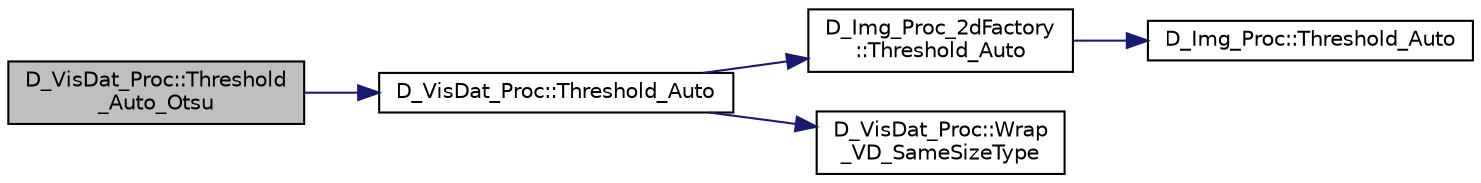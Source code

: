 digraph "D_VisDat_Proc::Threshold_Auto_Otsu"
{
 // LATEX_PDF_SIZE
  edge [fontname="Helvetica",fontsize="10",labelfontname="Helvetica",labelfontsize="10"];
  node [fontname="Helvetica",fontsize="10",shape=record];
  rankdir="LR";
  Node1 [label="D_VisDat_Proc::Threshold\l_Auto_Otsu",height=0.2,width=0.4,color="black", fillcolor="grey75", style="filled", fontcolor="black",tooltip=" "];
  Node1 -> Node2 [color="midnightblue",fontsize="10",style="solid",fontname="Helvetica"];
  Node2 [label="D_VisDat_Proc::Threshold_Auto",height=0.2,width=0.4,color="black", fillcolor="white", style="filled",URL="$class_d___vis_dat___proc.html#ad3f8510bf1511f16e76bf39d75d8a0b7",tooltip=" "];
  Node2 -> Node3 [color="midnightblue",fontsize="10",style="solid",fontname="Helvetica"];
  Node3 [label="D_Img_Proc_2dFactory\l::Threshold_Auto",height=0.2,width=0.4,color="black", fillcolor="white", style="filled",URL="$class_d___img___proc__2d_factory.html#a43a412b3b9f5d46d7279b3fbfaf0a72d",tooltip=" "];
  Node3 -> Node4 [color="midnightblue",fontsize="10",style="solid",fontname="Helvetica"];
  Node4 [label="D_Img_Proc::Threshold_Auto",height=0.2,width=0.4,color="black", fillcolor="white", style="filled",URL="$class_d___img___proc.html#ae1b129dc72a3142269240e0ea60e1cbe",tooltip=" "];
  Node2 -> Node5 [color="midnightblue",fontsize="10",style="solid",fontname="Helvetica"];
  Node5 [label="D_VisDat_Proc::Wrap\l_VD_SameSizeType",height=0.2,width=0.4,color="black", fillcolor="white", style="filled",URL="$class_d___vis_dat___proc.html#a25807fb990dbe9c2a20fd1ce4ab6bf69",tooltip=" "];
}
